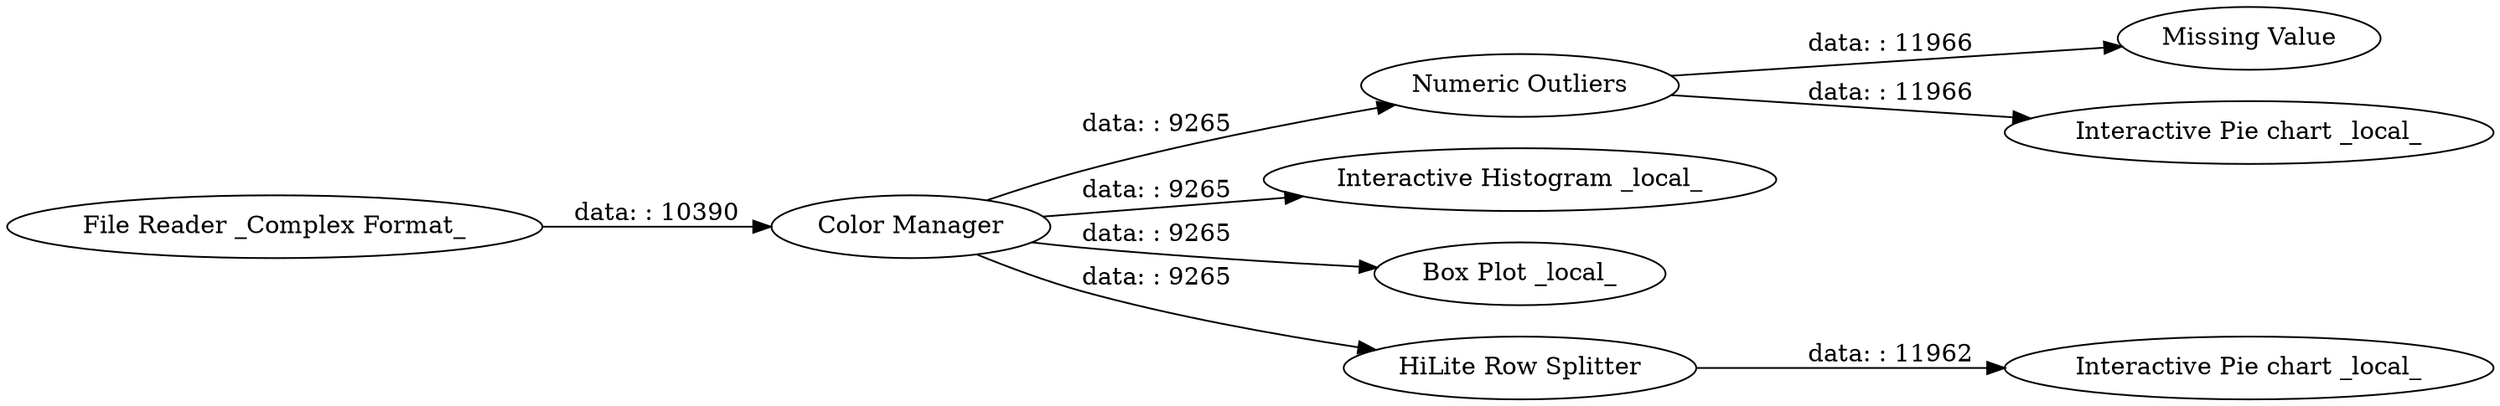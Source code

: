 digraph {
	"8723490884232108101_10" [label="Missing Value"]
	"8723490884232108101_8" [label="Numeric Outliers"]
	"8723490884232108101_1" [label="File Reader _Complex Format_"]
	"8723490884232108101_3" [label="Interactive Histogram _local_"]
	"8723490884232108101_2" [label="Color Manager"]
	"8723490884232108101_9" [label="Interactive Pie chart _local_"]
	"8723490884232108101_4" [label="Box Plot _local_"]
	"8723490884232108101_6" [label="HiLite Row Splitter"]
	"8723490884232108101_7" [label="Interactive Pie chart _local_"]
	"8723490884232108101_2" -> "8723490884232108101_8" [label="data: : 9265"]
	"8723490884232108101_1" -> "8723490884232108101_2" [label="data: : 10390"]
	"8723490884232108101_2" -> "8723490884232108101_6" [label="data: : 9265"]
	"8723490884232108101_2" -> "8723490884232108101_3" [label="data: : 9265"]
	"8723490884232108101_6" -> "8723490884232108101_7" [label="data: : 11962"]
	"8723490884232108101_2" -> "8723490884232108101_4" [label="data: : 9265"]
	"8723490884232108101_8" -> "8723490884232108101_10" [label="data: : 11966"]
	"8723490884232108101_8" -> "8723490884232108101_9" [label="data: : 11966"]
	rankdir=LR
}
